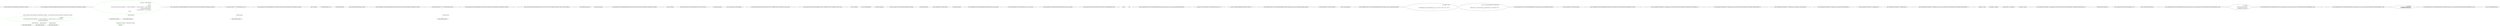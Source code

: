 digraph  {
n43 [label="System.Collections.Generic.IEnumerable<CommandLine.Core.Token>", span=""];
n44 [label="CommandLine.Core.Token", span=""];
n0 [cluster="CommandLine.Core.KeyValuePairHelper.ForSwitch(System.Collections.Generic.IEnumerable<CommandLine.Core.Token>)", label="Entry CommandLine.Core.KeyValuePairHelper.ForSwitch(System.Collections.Generic.IEnumerable<CommandLine.Core.Token>)", span="10-10"];
n1 [cluster="CommandLine.Core.KeyValuePairHelper.ForSwitch(System.Collections.Generic.IEnumerable<CommandLine.Core.Token>)", label="return tokens.Select(t => t.Text.ToKeyValuePair(''true''));", span="13-13"];
n2 [cluster="CommandLine.Core.KeyValuePairHelper.ForSwitch(System.Collections.Generic.IEnumerable<CommandLine.Core.Token>)", label="Exit CommandLine.Core.KeyValuePairHelper.ForSwitch(System.Collections.Generic.IEnumerable<CommandLine.Core.Token>)", span="10-10"];
n3 [cluster="Unk.Select", label="Entry Unk.Select", span=""];
n4 [cluster="lambda expression", label="Entry lambda expression", span="13-13"];
n5 [cluster="lambda expression", label="t.Text.ToKeyValuePair(''true'')", span="13-13"];
n6 [cluster="lambda expression", label="Exit lambda expression", span="13-13"];
n7 [cluster="string.ToKeyValuePair(params string[])", label="Entry string.ToKeyValuePair(params string[])", span="34-34"];
n8 [cluster="CommandLine.Core.KeyValuePairHelper.ForScalar(System.Collections.Generic.IEnumerable<CommandLine.Core.Token>)", label="Entry CommandLine.Core.KeyValuePairHelper.ForScalar(System.Collections.Generic.IEnumerable<CommandLine.Core.Token>)", span="16-16"];
n9 [cluster="CommandLine.Core.KeyValuePairHelper.ForScalar(System.Collections.Generic.IEnumerable<CommandLine.Core.Token>)", label="return tokens.Pairwise((f, s) => f.Text.ToKeyValuePair(s.Text));", span="19-19"];
n10 [cluster="CommandLine.Core.KeyValuePairHelper.ForScalar(System.Collections.Generic.IEnumerable<CommandLine.Core.Token>)", label="Exit CommandLine.Core.KeyValuePairHelper.ForScalar(System.Collections.Generic.IEnumerable<CommandLine.Core.Token>)", span="16-16"];
n11 [cluster="System.Collections.Generic.IEnumerable<TSource>.Pairwise<TSource, TResult>(System.Func<TSource, TSource, TResult>)", label="Entry System.Collections.Generic.IEnumerable<TSource>.Pairwise<TSource, TResult>(System.Func<TSource, TSource, TResult>)", span="272-272"];
n12 [cluster="lambda expression", label="Entry lambda expression", span="19-19"];
n13 [cluster="lambda expression", label="f.Text.ToKeyValuePair(s.Text)", span="19-19"];
n14 [cluster="lambda expression", label="Exit lambda expression", span="19-19"];
n15 [cluster="CommandLine.Core.KeyValuePairHelper.ForSequence(System.Collections.Generic.IEnumerable<CommandLine.Core.Token>)", label="Entry CommandLine.Core.KeyValuePairHelper.ForSequence(System.Collections.Generic.IEnumerable<CommandLine.Core.Token>)", span="22-22"];
n17 [cluster="CommandLine.Core.KeyValuePairHelper.ForSequence(System.Collections.Generic.IEnumerable<CommandLine.Core.Token>)", label="Exit CommandLine.Core.KeyValuePairHelper.ForSequence(System.Collections.Generic.IEnumerable<CommandLine.Core.Token>)", span="22-22"];
n18 [cluster="Unk.Pairwise", label="Entry Unk.Pairwise", span=""];
n19 [cluster="System.Collections.Generic.IEnumerable<TSource>.Any<TSource>()", label="Entry System.Collections.Generic.IEnumerable<TSource>.Any<TSource>()", span="0-0"];
n20 [cluster="lambda expression", label="Entry lambda expression", span="26-29"];
n22 [cluster="lambda expression", label="Exit lambda expression", span="26-29"];
n23 [cluster="CommandLine.Core.Token.IsName()", label="Entry CommandLine.Core.Token.IsName()", span="68-68"];
n24 [cluster="System.Collections.Generic.IEnumerable<TSource>.SkipWhile<TSource>(System.Func<TSource, bool>)", label="Entry System.Collections.Generic.IEnumerable<TSource>.SkipWhile<TSource>(System.Func<TSource, bool>)", span="0-0"];
n25 [cluster="System.Collections.Generic.IEnumerable<TSource>.TakeWhile<TSource>(System.Func<TSource, bool>)", label="Entry System.Collections.Generic.IEnumerable<TSource>.TakeWhile<TSource>(System.Func<TSource, bool>)", span="0-0"];
n26 [cluster="Unk.ToArray", label="Entry Unk.ToArray", span=""];
n27 [cluster="Unk.ToKeyValuePair", label="Entry Unk.ToKeyValuePair", span=""];
n28 [cluster="lambda expression", label="Entry lambda expression", span="28-28"];
n32 [cluster="lambda expression", label="Entry lambda expression", span="28-28"];
n36 [cluster="lambda expression", label="Entry lambda expression", span="28-28"];
n30 [cluster="lambda expression", label="Exit lambda expression", span="28-28"];
n31 [cluster="CommandLine.Core.Token.Equals(CommandLine.Core.Token)", label="Entry CommandLine.Core.Token.Equals(CommandLine.Core.Token)", span="55-55"];
n34 [cluster="lambda expression", label="Exit lambda expression", span="28-28"];
n35 [cluster="CommandLine.Core.Token.IsValue()", label="Entry CommandLine.Core.Token.IsValue()", span="73-73"];
n38 [cluster="lambda expression", label="Exit lambda expression", span="28-28"];
n39 [cluster="CommandLine.Core.KeyValuePairHelper.ToKeyValuePair(string, params string[])", label="Entry CommandLine.Core.KeyValuePairHelper.ToKeyValuePair(string, params string[])", span="34-34"];
n40 [cluster="CommandLine.Core.KeyValuePairHelper.ToKeyValuePair(string, params string[])", label="return new KeyValuePair<string, IEnumerable<string>>(value, values);", span="36-36"];
n41 [cluster="CommandLine.Core.KeyValuePairHelper.ToKeyValuePair(string, params string[])", label="Exit CommandLine.Core.KeyValuePairHelper.ToKeyValuePair(string, params string[])", span="34-34"];
n42 [cluster="System.Collections.Generic.KeyValuePair<TKey, TValue>.KeyValuePair(TKey, TValue)", label="Entry System.Collections.Generic.KeyValuePair<TKey, TValue>.KeyValuePair(TKey, TValue)", span="0-0"];
d16 [cluster="CommandLine.Core.KeyValuePairHelper.ForSequence(System.Collections.Generic.IEnumerable<CommandLine.Core.Token>)", color=green, community=0, label="return from t in tokens.Pairwise(\r\n                (f, s) =>\r\n                        f.IsName()\r\n                            ? f.Text.ToKeyValuePair(tokens.SkipWhile(t => t.Equals(f)).TakeWhile(v => v.IsValue()).Select(x => x.Text).ToArray())\r\n                            : string.Empty.ToKeyValuePair())\r\n                   where t.Key.Length > 0 && t.Value.Any()\r\n                   select t;", prediction=0, span="25-31"];
d21 [cluster="lambda expression", color=green, community=0, label="f.IsName()\r\n                            ? f.Text.ToKeyValuePair(tokens.SkipWhile(t => t.Equals(f)).TakeWhile(v => v.IsValue()).Select(x => x.Text).ToArray())\r\n                            : string.Empty.ToKeyValuePair()", prediction=1, span="27-29"];
d29 [cluster="lambda expression", color=green, community=0, label="t.Equals(f)", prediction=2, span="28-28"];
d33 [cluster="lambda expression", color=green, community=0, label="v.IsValue()", prediction=3, span="28-28"];
d37 [cluster="lambda expression", color=green, community=0, label="x.Text", prediction=4, span="28-28"];
m0_0 [cluster="CommandLine.Tests.Unit.Core.KeyValuePairHelperTests.Empty_token_sequence_creates_an_empty_KeyValuePair_sequence()", file="KeyValuePairHelperTests.cs", label="Entry CommandLine.Tests.Unit.Core.KeyValuePairHelperTests.Empty_token_sequence_creates_an_empty_KeyValuePair_sequence()", span="12-12"];
m0_1 [cluster="CommandLine.Tests.Unit.Core.KeyValuePairHelperTests.Empty_token_sequence_creates_an_empty_KeyValuePair_sequence()", file="KeyValuePairHelperTests.cs", label="var expected = new KeyValuePair<string, IEnumerable<string>>[] { }", span="14-14"];
m0_2 [cluster="CommandLine.Tests.Unit.Core.KeyValuePairHelperTests.Empty_token_sequence_creates_an_empty_KeyValuePair_sequence()", file="KeyValuePairHelperTests.cs", label="var result = KeyValuePairHelper.ForSequence(new Token[] { })", span="16-16"];
m0_4 [cluster="CommandLine.Tests.Unit.Core.KeyValuePairHelperTests.Empty_token_sequence_creates_an_empty_KeyValuePair_sequence()", file="KeyValuePairHelperTests.cs", label="Exit CommandLine.Tests.Unit.Core.KeyValuePairHelperTests.Empty_token_sequence_creates_an_empty_KeyValuePair_sequence()", span="12-12"];
m0_13 [cluster="CommandLine.Core.Token.Name(string)", file="KeyValuePairHelperTests.cs", label="Entry CommandLine.Core.Token.Name(string)", span="19-19"];
m0_6 [cluster="Unk.SequenceEqual", file="KeyValuePairHelperTests.cs", label="Entry Unk.SequenceEqual", span=""];
m0_7 [cluster="CommandLine.Tests.Unit.Core.KeyValuePairHelperTests.Token_sequence_creates_a_KeyValuePair_sequence()", file="KeyValuePairHelperTests.cs", label="Entry CommandLine.Tests.Unit.Core.KeyValuePairHelperTests.Token_sequence_creates_a_KeyValuePair_sequence()", span="22-22"];
m0_8 [cluster="CommandLine.Tests.Unit.Core.KeyValuePairHelperTests.Token_sequence_creates_a_KeyValuePair_sequence()", file="KeyValuePairHelperTests.cs", label="var expected = new[]\r\n                {\r\n                    new KeyValuePair<string, IEnumerable<string>>(''seq'', new[] {''seq0'', ''seq1'', ''seq2''})\r\n                }", span="24-27"];
m0_9 [cluster="CommandLine.Tests.Unit.Core.KeyValuePairHelperTests.Token_sequence_creates_a_KeyValuePair_sequence()", file="KeyValuePairHelperTests.cs", label="var result = KeyValuePairHelper.ForSequence(new []\r\n                {\r\n                    Token.Name(''seq''), Token.Value(''seq0''), Token.Value(''seq1''), Token.Value(''seq2'') \r\n                })", span="29-32"];
m0_11 [cluster="CommandLine.Tests.Unit.Core.KeyValuePairHelperTests.Token_sequence_creates_a_KeyValuePair_sequence()", file="KeyValuePairHelperTests.cs", label="Exit CommandLine.Tests.Unit.Core.KeyValuePairHelperTests.Token_sequence_creates_a_KeyValuePair_sequence()", span="22-22"];
m0_14 [cluster="CommandLine.Core.Token.Value(string)", file="KeyValuePairHelperTests.cs", label="Entry CommandLine.Core.Token.Value(string)", span="24-24"];
m0_5 [cluster="CommandLine.Core.KeyValuePairHelper.ForSequence(System.Collections.Generic.IEnumerable<CommandLine.Core.Token>)", file="KeyValuePairHelperTests.cs", label="Entry CommandLine.Core.KeyValuePairHelper.ForSequence(System.Collections.Generic.IEnumerable<CommandLine.Core.Token>)", span="22-22"];
m2_6 [cluster="CommandLine.Text.Example<T>.Example(string, System.Collections.Generic.IEnumerable<CommandLine.UnParserSettings>, T)", file="UnParserExtensions.cs", label="Entry CommandLine.Text.Example<T>.Example(string, System.Collections.Generic.IEnumerable<CommandLine.UnParserSettings>, T)", span="22-22"];
m2_7 [cluster="CommandLine.Text.Example<T>.Example(string, System.Collections.Generic.IEnumerable<CommandLine.UnParserSettings>, T)", file="UnParserExtensions.cs", label="Exit CommandLine.Text.Example<T>.Example(string, System.Collections.Generic.IEnumerable<CommandLine.UnParserSettings>, T)", span="22-22"];
m2_8 [cluster="CommandLine.Text.Example<T>.Example(string, CommandLine.UnParserSettings, T)", file="UnParserExtensions.cs", label="Entry CommandLine.Text.Example<T>.Example(string, CommandLine.UnParserSettings, T)", span="27-27"];
m2_9 [cluster="CommandLine.Text.Example<T>.Example(string, CommandLine.UnParserSettings, T)", file="UnParserExtensions.cs", label="Exit CommandLine.Text.Example<T>.Example(string, CommandLine.UnParserSettings, T)", span="27-27"];
m2_10 [cluster="CommandLine.Text.Example<T>.Example(string, T)", file="UnParserExtensions.cs", label="Entry CommandLine.Text.Example<T>.Example(string, T)", span="32-32"];
m2_11 [cluster="CommandLine.Text.Example<T>.Example(string, T)", file="UnParserExtensions.cs", label="Exit CommandLine.Text.Example<T>.Example(string, T)", span="32-32"];
m2_0 [cluster="CommandLine.Text.Example<T>.Example(string, string, System.Collections.Generic.IEnumerable<CommandLine.UnParserSettings>, T)", file="UnParserExtensions.cs", label="Entry CommandLine.Text.Example<T>.Example(string, string, System.Collections.Generic.IEnumerable<CommandLine.UnParserSettings>, T)", span="14-14"];
m2_1 [cluster="CommandLine.Text.Example<T>.Example(string, string, System.Collections.Generic.IEnumerable<CommandLine.UnParserSettings>, T)", file="UnParserExtensions.cs", label="this.group = group", span="16-16"];
m2_2 [cluster="CommandLine.Text.Example<T>.Example(string, string, System.Collections.Generic.IEnumerable<CommandLine.UnParserSettings>, T)", file="UnParserExtensions.cs", label="this.helpText = helpText", span="17-17"];
m2_3 [cluster="CommandLine.Text.Example<T>.Example(string, string, System.Collections.Generic.IEnumerable<CommandLine.UnParserSettings>, T)", file="UnParserExtensions.cs", label="this.formatStyles = formatStyles", span="18-18"];
m2_4 [cluster="CommandLine.Text.Example<T>.Example(string, string, System.Collections.Generic.IEnumerable<CommandLine.UnParserSettings>, T)", file="UnParserExtensions.cs", label="this.sample = sample", span="19-19"];
m2_5 [cluster="CommandLine.Text.Example<T>.Example(string, string, System.Collections.Generic.IEnumerable<CommandLine.UnParserSettings>, T)", file="UnParserExtensions.cs", label="Exit CommandLine.Text.Example<T>.Example(string, string, System.Collections.Generic.IEnumerable<CommandLine.UnParserSettings>, T)", span="14-14"];
m2_12 [file="UnParserExtensions.cs", label="CommandLine.Text.Example<T>", span=""];
m3_4 [cluster="CommandLine.Parser.FormatCommandLine<T>(T)", file="UnParserExtensionsTests.cs", label="Entry CommandLine.Parser.FormatCommandLine<T>(T)", span="24-24"];
m3_3 [cluster="CommandLine.Parser.Parser()", file="UnParserExtensionsTests.cs", label="Entry CommandLine.Parser.Parser()", span="26-26"];
m3_6 [cluster="CommandLine.Tests.Unit.UnParserExtensionsTests.UnParsing_instance_returns_command_line_for_verbs(CommandLine.Tests.Fakes.AddOptions, string)", file="UnParserExtensionsTests.cs", label="Entry CommandLine.Tests.Unit.UnParserExtensionsTests.UnParsing_instance_returns_command_line_for_verbs(CommandLine.Tests.Fakes.AddOptions, string)", span="30-30"];
m3_7 [cluster="CommandLine.Tests.Unit.UnParserExtensionsTests.UnParsing_instance_returns_command_line_for_verbs(CommandLine.Tests.Fakes.AddOptions, string)", file="UnParserExtensionsTests.cs", label="new Parser()\r\n                .FormatCommandLine(options)\r\n                .ShouldBeEquivalentTo(result)", span="32-34"];
m3_8 [cluster="CommandLine.Tests.Unit.UnParserExtensionsTests.UnParsing_instance_returns_command_line_for_verbs(CommandLine.Tests.Fakes.AddOptions, string)", file="UnParserExtensionsTests.cs", label="Exit CommandLine.Tests.Unit.UnParserExtensionsTests.UnParsing_instance_returns_command_line_for_verbs(CommandLine.Tests.Fakes.AddOptions, string)", span="30-30"];
m3_0 [cluster="CommandLine.Tests.Unit.UnParserExtensionsTests.UnParsing_instance_returns_command_line(CommandLine.Tests.Fakes.FakeOptions, string)", file="UnParserExtensionsTests.cs", label="Entry CommandLine.Tests.Unit.UnParserExtensionsTests.UnParsing_instance_returns_command_line(CommandLine.Tests.Fakes.FakeOptions, string)", span="21-21"];
m3_1 [cluster="CommandLine.Tests.Unit.UnParserExtensionsTests.UnParsing_instance_returns_command_line(CommandLine.Tests.Fakes.FakeOptions, string)", file="UnParserExtensionsTests.cs", label="new Parser()\r                .FormatCommandLine(options)\r                .ShouldBeEquivalentTo(result)", span="23-25"];
m3_2 [cluster="CommandLine.Tests.Unit.UnParserExtensionsTests.UnParsing_instance_returns_command_line(CommandLine.Tests.Fakes.FakeOptions, string)", file="UnParserExtensionsTests.cs", label="Exit CommandLine.Tests.Unit.UnParserExtensionsTests.UnParsing_instance_returns_command_line(CommandLine.Tests.Fakes.FakeOptions, string)", span="21-21"];
m3_5 [cluster="Unk.ShouldBeEquivalentTo", file="UnParserExtensionsTests.cs", label="Entry Unk.ShouldBeEquivalentTo", span=""];
n43 -> d21  [color=green, key=1, label="System.Collections.Generic.IEnumerable<CommandLine.Core.Token>", style=dashed];
n44 -> d29  [color=green, key=1, label="CommandLine.Core.Token", style=dashed];
n1 -> n4  [color=darkseagreen4, key=1, label="lambda expression", style=dashed];
n9 -> n12  [color=darkseagreen4, key=1, label="lambda expression", style=dashed];
n15 -> d21  [color=green, key=1, label="System.Collections.Generic.IEnumerable<CommandLine.Core.Token>", style=dashed];
n20 -> d29  [color=green, key=1, label="CommandLine.Core.Token", style=dashed];
d16 -> d16  [color=green, key=1, label=t, style=dashed];
d16 -> n20  [color=green, key=1, label="lambda expression", style=dashed];
d21 -> n28  [color=green, key=1, label="lambda expression", style=dashed];
d21 -> n32  [color=green, key=1, label="lambda expression", style=dashed];
d21 -> n36  [color=green, key=1, label="lambda expression", style=dashed];
}
